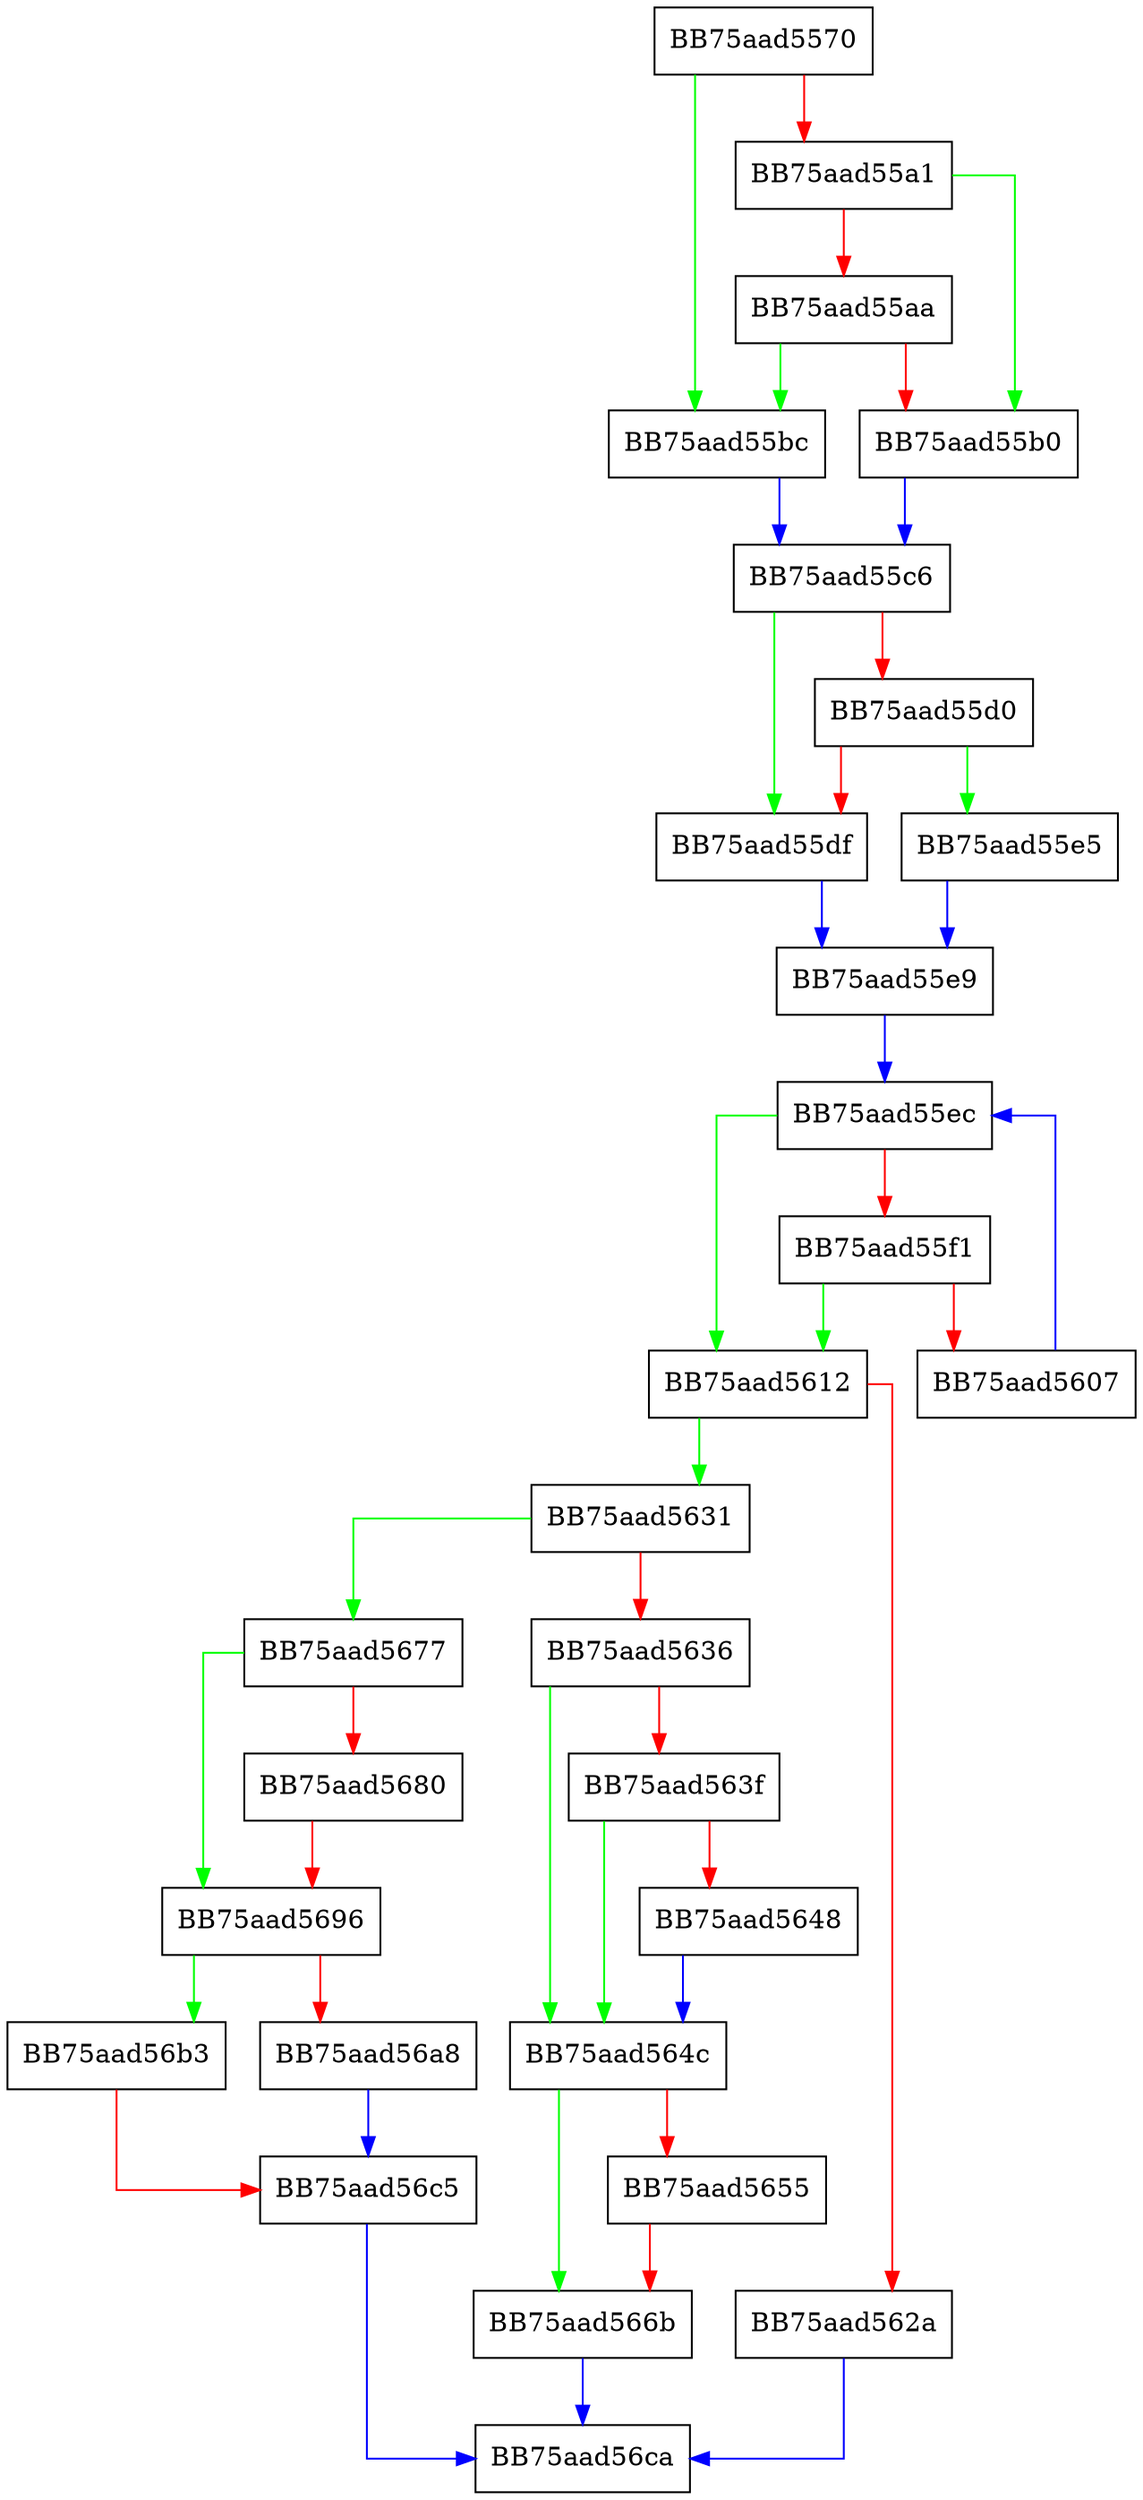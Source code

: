 digraph match_char_repeat {
  node [shape="box"];
  graph [splines=ortho];
  BB75aad5570 -> BB75aad55bc [color="green"];
  BB75aad5570 -> BB75aad55a1 [color="red"];
  BB75aad55a1 -> BB75aad55b0 [color="green"];
  BB75aad55a1 -> BB75aad55aa [color="red"];
  BB75aad55aa -> BB75aad55bc [color="green"];
  BB75aad55aa -> BB75aad55b0 [color="red"];
  BB75aad55b0 -> BB75aad55c6 [color="blue"];
  BB75aad55bc -> BB75aad55c6 [color="blue"];
  BB75aad55c6 -> BB75aad55df [color="green"];
  BB75aad55c6 -> BB75aad55d0 [color="red"];
  BB75aad55d0 -> BB75aad55e5 [color="green"];
  BB75aad55d0 -> BB75aad55df [color="red"];
  BB75aad55df -> BB75aad55e9 [color="blue"];
  BB75aad55e5 -> BB75aad55e9 [color="blue"];
  BB75aad55e9 -> BB75aad55ec [color="blue"];
  BB75aad55ec -> BB75aad5612 [color="green"];
  BB75aad55ec -> BB75aad55f1 [color="red"];
  BB75aad55f1 -> BB75aad5612 [color="green"];
  BB75aad55f1 -> BB75aad5607 [color="red"];
  BB75aad5607 -> BB75aad55ec [color="blue"];
  BB75aad5612 -> BB75aad5631 [color="green"];
  BB75aad5612 -> BB75aad562a [color="red"];
  BB75aad562a -> BB75aad56ca [color="blue"];
  BB75aad5631 -> BB75aad5677 [color="green"];
  BB75aad5631 -> BB75aad5636 [color="red"];
  BB75aad5636 -> BB75aad564c [color="green"];
  BB75aad5636 -> BB75aad563f [color="red"];
  BB75aad563f -> BB75aad564c [color="green"];
  BB75aad563f -> BB75aad5648 [color="red"];
  BB75aad5648 -> BB75aad564c [color="blue"];
  BB75aad564c -> BB75aad566b [color="green"];
  BB75aad564c -> BB75aad5655 [color="red"];
  BB75aad5655 -> BB75aad566b [color="red"];
  BB75aad566b -> BB75aad56ca [color="blue"];
  BB75aad5677 -> BB75aad5696 [color="green"];
  BB75aad5677 -> BB75aad5680 [color="red"];
  BB75aad5680 -> BB75aad5696 [color="red"];
  BB75aad5696 -> BB75aad56b3 [color="green"];
  BB75aad5696 -> BB75aad56a8 [color="red"];
  BB75aad56a8 -> BB75aad56c5 [color="blue"];
  BB75aad56b3 -> BB75aad56c5 [color="red"];
  BB75aad56c5 -> BB75aad56ca [color="blue"];
}